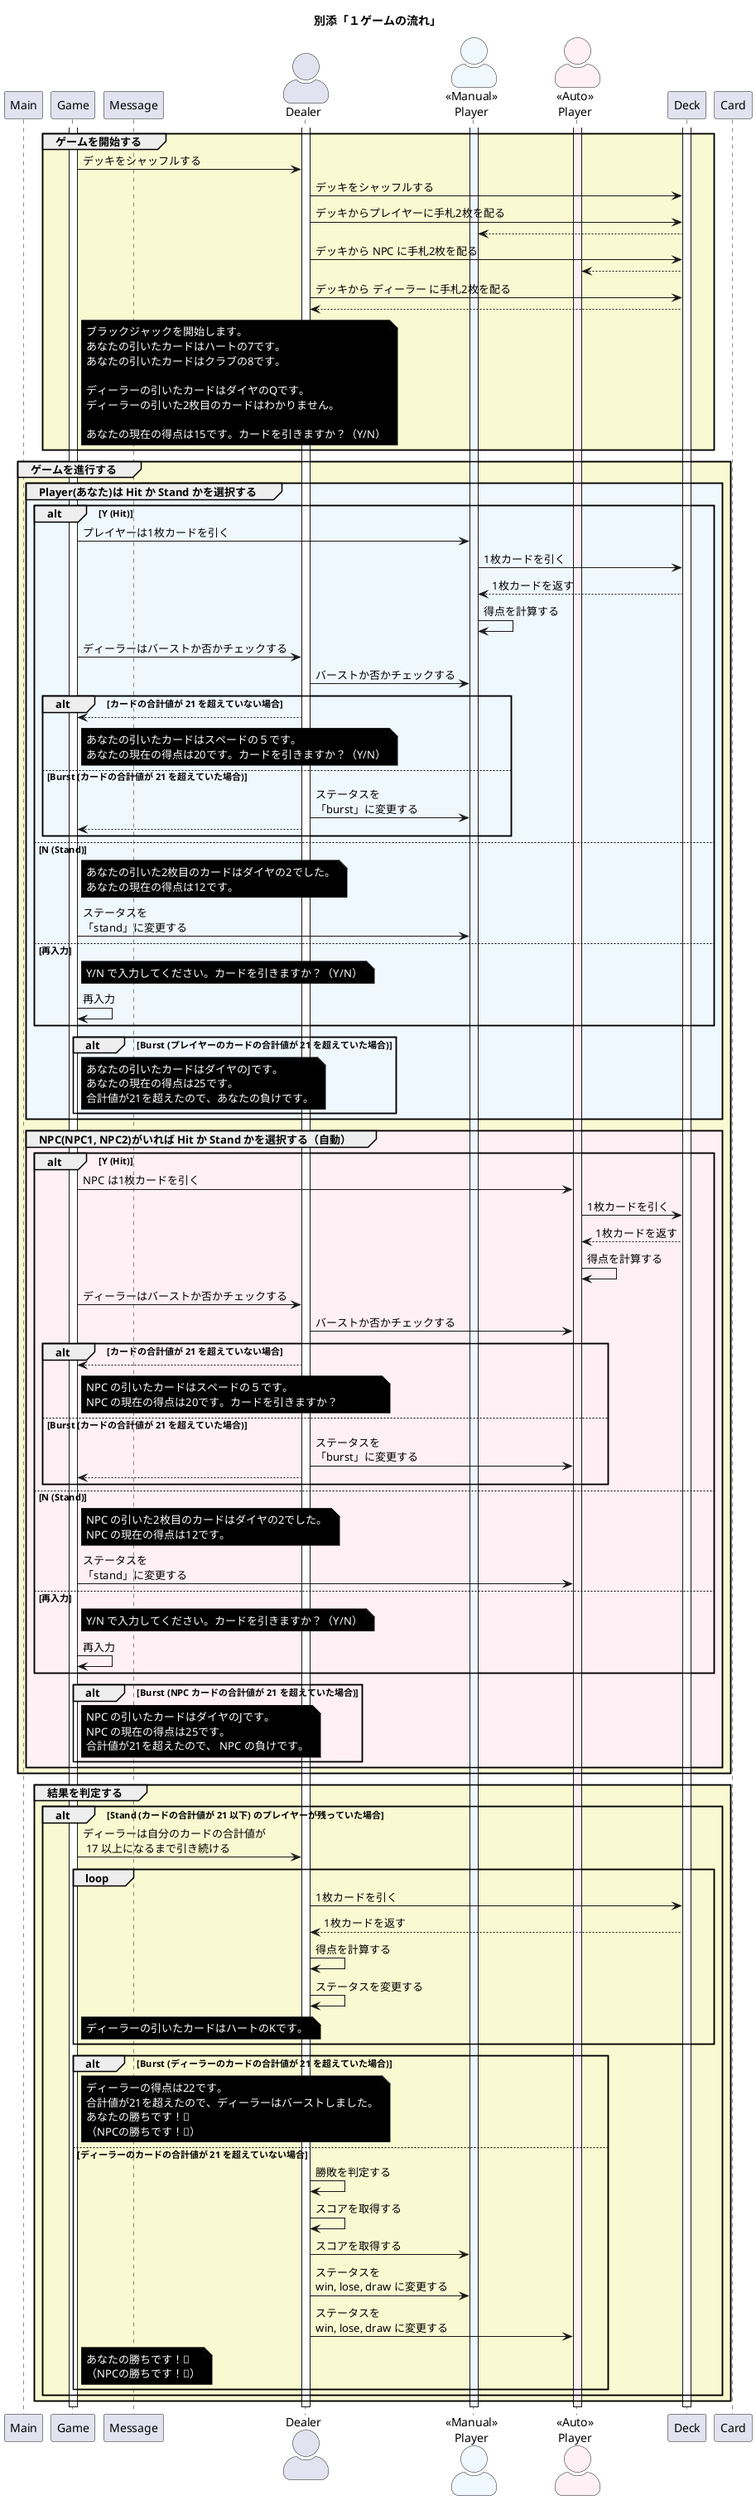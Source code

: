 @startuml Blackjack

title 別添「１ゲームの流れ」

skinparam responseMessageBelowArrow true
skinparam actorStyle awesome

participant Main order 10
participant Game order 20
participant Message order 30
actor Dealer order 40
actor "<<Manual>>\nPlayer" as mp order 50 #AliceBlue
actor "<<Auto>>\nPlayer" as ap order 60 #LavenderBlush
participant Deck order 70
participant Card order 80

group #LightGoldenRodYellow ゲームを開始する
  Game -> Dealer : デッキをシャッフルする
  Dealer -> Deck : デッキをシャッフルする

  Dealer -> Deck : デッキからプレイヤーに手札2枚を配る
  Deck --> mp

  Dealer -> Deck : デッキから NPC に手札2枚を配る
  Deck --> ap

  Dealer -> Deck : デッキから ディーラー に手札2枚を配る
  Deck --> Dealer

  note right Game #Black
    <font color="white">ブラックジャックを開始します。</font>
    <font color="white">あなたの引いたカードはハートの7です。</font>
    <font color="white">あなたの引いたカードはクラブの8です。</font>

    <font color="white">ディーラーの引いたカードはダイヤのQです。</font>
    <font color="white">ディーラーの引いた2枚目のカードはわかりません。</font>

    <font color="white">あなたの現在の得点は15です。カードを引きますか？（Y/N）</font>
  end note

end

group #LightGoldenRodYellow ゲームを進行する

  activate Dealer
  activate mp #AliceBlue
  activate ap #LavenderBlush
  activate Deck
  activate Game

  group #AliceBlue Player(あなた)は Hit か Stand かを選択する
    alt Y (Hit)
      Game -> mp : プレイヤーは1枚カードを引く
      mp -> Deck : 1枚カードを引く
      Deck --> mp : 1枚カードを返す
      mp -> mp : 得点を計算する

      Game -> Dealer : ディーラーはバーストか否かチェックする
      Dealer -> mp : バーストか否かチェックする

      alt カードの合計値が 21 を超えていない場合
        Dealer --> Game :

        note right Game #Black
          <font color="white">あなたの引いたカードはスペードの５です。</font>
          <font color="white">あなたの現在の得点は20です。カードを引きますか？（Y/N）</font>
        end note
      else Burst (カードの合計値が 21 を超えていた場合)
        Dealer -> mp : ステータスを\n「burst」に変更する
        Dealer --> Game :

      end
    else N (Stand)

      note right Game #Black
        <font color="white">あなたの引いた2枚目のカードはダイヤの2でした。</font>
        <font color="white">あなたの現在の得点は12です。</font>
      end note

      Game -> mp : ステータスを\n「stand」に変更する

    else 再入力
      note right Game #Black
        <font color="white">Y/N で入力してください。カードを引きますか？（Y/N）</font>
      end note
      Game -> Game : 再入力
    end

    alt Burst (プレイヤーのカードの合計値が 21 を超えていた場合)

      note right Game #Black
        <font color="white">あなたの引いたカードはダイヤのJです。</font>
        <font color="white">あなたの現在の得点は25です。</font>
        <font color="white">合計値が21を超えたので、あなたの負けです。</font>
      end note
    end
  end

  group #LavenderBlush NPC(NPC1, NPC2)がいれば Hit か Stand かを選択する（自動）
    alt Y (Hit)
      Game -> ap : NPC は1枚カードを引く
      ap -> Deck : 1枚カードを引く
      Deck --> ap : 1枚カードを返す
      ap -> ap : 得点を計算する

      Game -> Dealer : ディーラーはバーストか否かチェックする
      Dealer -> ap : バーストか否かチェックする

      alt カードの合計値が 21 を超えていない場合
        Dealer --> Game :
        note right Game #Black
          <font color="white">NPC の引いたカードはスペードの５です。</font>
          <font color="white">NPC の現在の得点は20です。カードを引きますか？</font>（Y/N）
        end note
      else Burst (カードの合計値が 21 を超えていた場合)
        Dealer -> ap : ステータスを\n「burst」に変更する
        Dealer --> Game :

      end
    else N (Stand)

      note right Game #Black
        <font color="white">NPC の引いた2枚目のカードはダイヤの2でした。</font>
        <font color="white">NPC の現在の得点は12です。</font>
      end note

      Game -> ap : ステータスを\n「stand」に変更する

    else 再入力
      note right Game #Black
        <font color="white">Y/N で入力してください。カードを引きますか？（Y/N）</font>
      end note
      Game -> Game : 再入力
    end

    alt Burst (NPC カードの合計値が 21 を超えていた場合)
      note right Game #Black
        <font color="white">NPC の引いたカードはダイヤのJです。</font>
        <font color="white">NPC の現在の得点は25です。</font>
        <font color="white">合計値が21を超えたので、 NPC の負けです。</font>
      end note
    end
  end

end

group #LightGoldenRodYellow 結果を判定する
  alt Stand (カードの合計値が 21 以下) のプレイヤーが残っていた場合

      Game -> Dealer : ディーラーは自分のカードの合計値が\n 17 以上になるまで引き続ける
    loop
      Dealer -> Deck : 1枚カードを引く
      Deck --> Dealer : 1枚カードを返す
      Dealer -> Dealer : 得点を計算する
      Dealer -> Dealer : ステータスを変更する
      note right Game #Black
        <font color="white">ディーラーの引いたカードはハートのKです。</font>
      end note
    end

    alt Burst (ディーラーのカードの合計値が 21 を超えていた場合)
      note right Game #Black
        <font color="white">ディーラーの得点は22です。</font>
        <font color="white">合計値が21を超えたので、ディーラーはバーストしました。</font>
        <font color="white">あなたの勝ちです！🎉</font>
        <font color="white">（NPCの勝ちです！🎉）</font>
      end note

    else ディーラーのカードの合計値が 21 を超えていない場合

      Dealer -> Dealer : 勝敗を判定する
      Dealer -> Dealer : スコアを取得する
      Dealer -> mp : スコアを取得する
      Dealer -> mp : ステータスを\nwin, lose, draw に変更する
      Dealer -> ap : ステータスを\nwin, lose, draw に変更する

      note right Game #Black
        <font color="white">あなたの勝ちです！🎉</font>
        <font color="white">（NPCの勝ちです！🎉）</font>
      end note
    end
  end
end

deactivate Dealer
deactivate mp
deactivate ap
deactivate Deck
deactivate Game
@enduml
